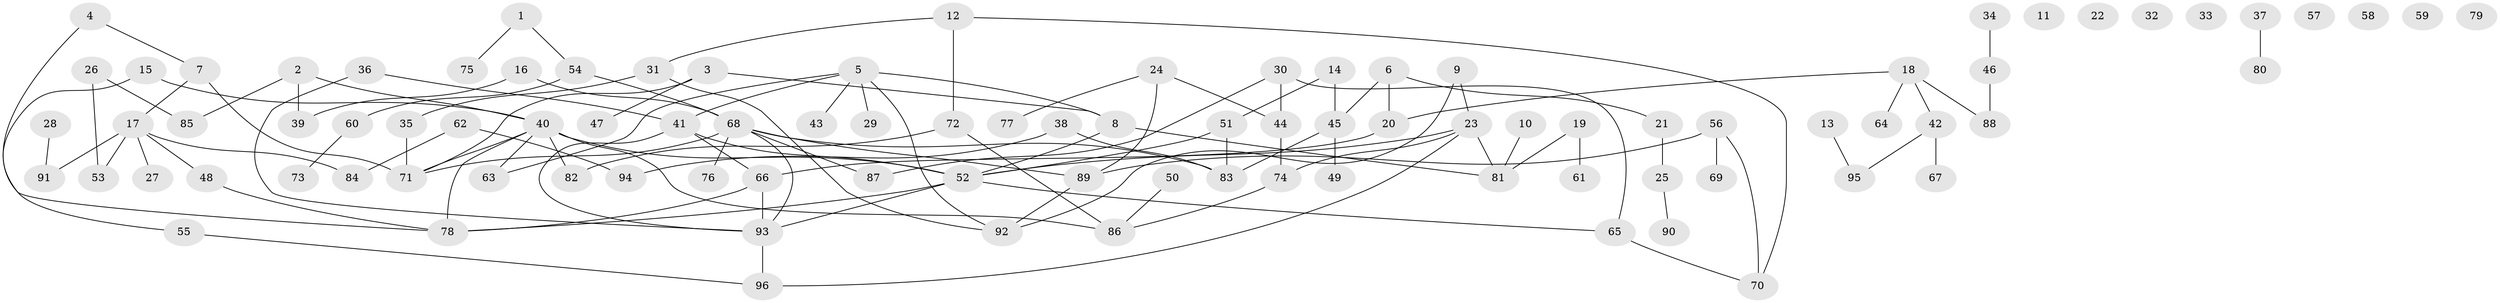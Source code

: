 // coarse degree distribution, {3: 0.15, 11: 0.05, 4: 0.25, 9: 0.05, 2: 0.15, 5: 0.05, 1: 0.25, 7: 0.05}
// Generated by graph-tools (version 1.1) at 2025/47/03/04/25 22:47:59]
// undirected, 96 vertices, 117 edges
graph export_dot {
  node [color=gray90,style=filled];
  1;
  2;
  3;
  4;
  5;
  6;
  7;
  8;
  9;
  10;
  11;
  12;
  13;
  14;
  15;
  16;
  17;
  18;
  19;
  20;
  21;
  22;
  23;
  24;
  25;
  26;
  27;
  28;
  29;
  30;
  31;
  32;
  33;
  34;
  35;
  36;
  37;
  38;
  39;
  40;
  41;
  42;
  43;
  44;
  45;
  46;
  47;
  48;
  49;
  50;
  51;
  52;
  53;
  54;
  55;
  56;
  57;
  58;
  59;
  60;
  61;
  62;
  63;
  64;
  65;
  66;
  67;
  68;
  69;
  70;
  71;
  72;
  73;
  74;
  75;
  76;
  77;
  78;
  79;
  80;
  81;
  82;
  83;
  84;
  85;
  86;
  87;
  88;
  89;
  90;
  91;
  92;
  93;
  94;
  95;
  96;
  1 -- 54;
  1 -- 75;
  2 -- 39;
  2 -- 40;
  2 -- 85;
  3 -- 8;
  3 -- 47;
  3 -- 71;
  4 -- 7;
  4 -- 78;
  5 -- 8;
  5 -- 29;
  5 -- 41;
  5 -- 43;
  5 -- 63;
  5 -- 92;
  6 -- 20;
  6 -- 21;
  6 -- 45;
  7 -- 17;
  7 -- 71;
  8 -- 52;
  8 -- 81;
  9 -- 23;
  9 -- 92;
  10 -- 81;
  12 -- 31;
  12 -- 70;
  12 -- 72;
  13 -- 95;
  14 -- 45;
  14 -- 51;
  15 -- 40;
  15 -- 55;
  16 -- 39;
  16 -- 68;
  17 -- 27;
  17 -- 48;
  17 -- 53;
  17 -- 84;
  17 -- 91;
  18 -- 20;
  18 -- 42;
  18 -- 64;
  18 -- 88;
  19 -- 61;
  19 -- 81;
  20 -- 66;
  21 -- 25;
  23 -- 52;
  23 -- 74;
  23 -- 81;
  23 -- 96;
  24 -- 44;
  24 -- 77;
  24 -- 89;
  25 -- 90;
  26 -- 53;
  26 -- 85;
  28 -- 91;
  30 -- 44;
  30 -- 65;
  30 -- 87;
  31 -- 35;
  31 -- 92;
  34 -- 46;
  35 -- 71;
  36 -- 41;
  36 -- 93;
  37 -- 80;
  38 -- 83;
  38 -- 94;
  40 -- 52;
  40 -- 63;
  40 -- 71;
  40 -- 78;
  40 -- 82;
  40 -- 86;
  41 -- 52;
  41 -- 66;
  41 -- 93;
  42 -- 67;
  42 -- 95;
  44 -- 74;
  45 -- 49;
  45 -- 83;
  46 -- 88;
  48 -- 78;
  50 -- 86;
  51 -- 52;
  51 -- 83;
  52 -- 65;
  52 -- 78;
  52 -- 93;
  54 -- 60;
  54 -- 68;
  55 -- 96;
  56 -- 69;
  56 -- 70;
  56 -- 89;
  60 -- 73;
  62 -- 84;
  62 -- 94;
  65 -- 70;
  66 -- 78;
  66 -- 93;
  68 -- 71;
  68 -- 76;
  68 -- 83;
  68 -- 87;
  68 -- 89;
  68 -- 93;
  72 -- 82;
  72 -- 86;
  74 -- 86;
  89 -- 92;
  93 -- 96;
}

